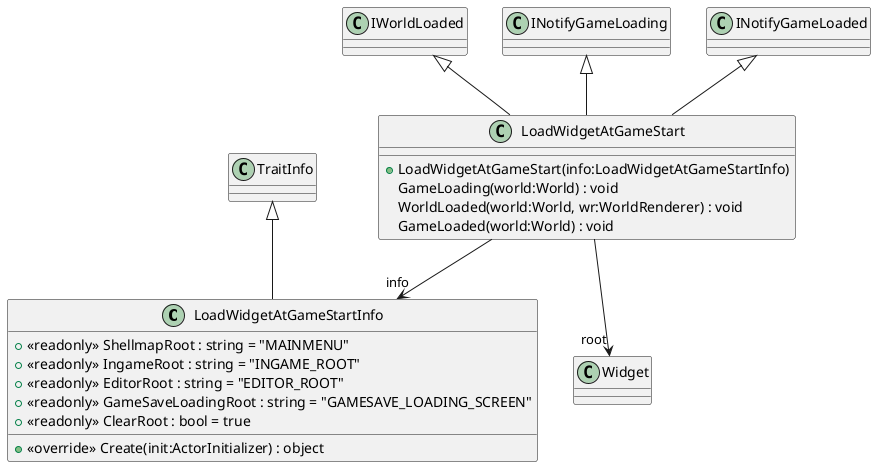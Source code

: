 @startuml
class LoadWidgetAtGameStartInfo {
    + <<readonly>> ShellmapRoot : string = "MAINMENU"
    + <<readonly>> IngameRoot : string = "INGAME_ROOT"
    + <<readonly>> EditorRoot : string = "EDITOR_ROOT"
    + <<readonly>> GameSaveLoadingRoot : string = "GAMESAVE_LOADING_SCREEN"
    + <<readonly>> ClearRoot : bool = true
    + <<override>> Create(init:ActorInitializer) : object
}
class LoadWidgetAtGameStart {
    + LoadWidgetAtGameStart(info:LoadWidgetAtGameStartInfo)
    GameLoading(world:World) : void
    WorldLoaded(world:World, wr:WorldRenderer) : void
    GameLoaded(world:World) : void
}
TraitInfo <|-- LoadWidgetAtGameStartInfo
IWorldLoaded <|-- LoadWidgetAtGameStart
INotifyGameLoading <|-- LoadWidgetAtGameStart
INotifyGameLoaded <|-- LoadWidgetAtGameStart
LoadWidgetAtGameStart --> "info" LoadWidgetAtGameStartInfo
LoadWidgetAtGameStart --> "root" Widget
@enduml
